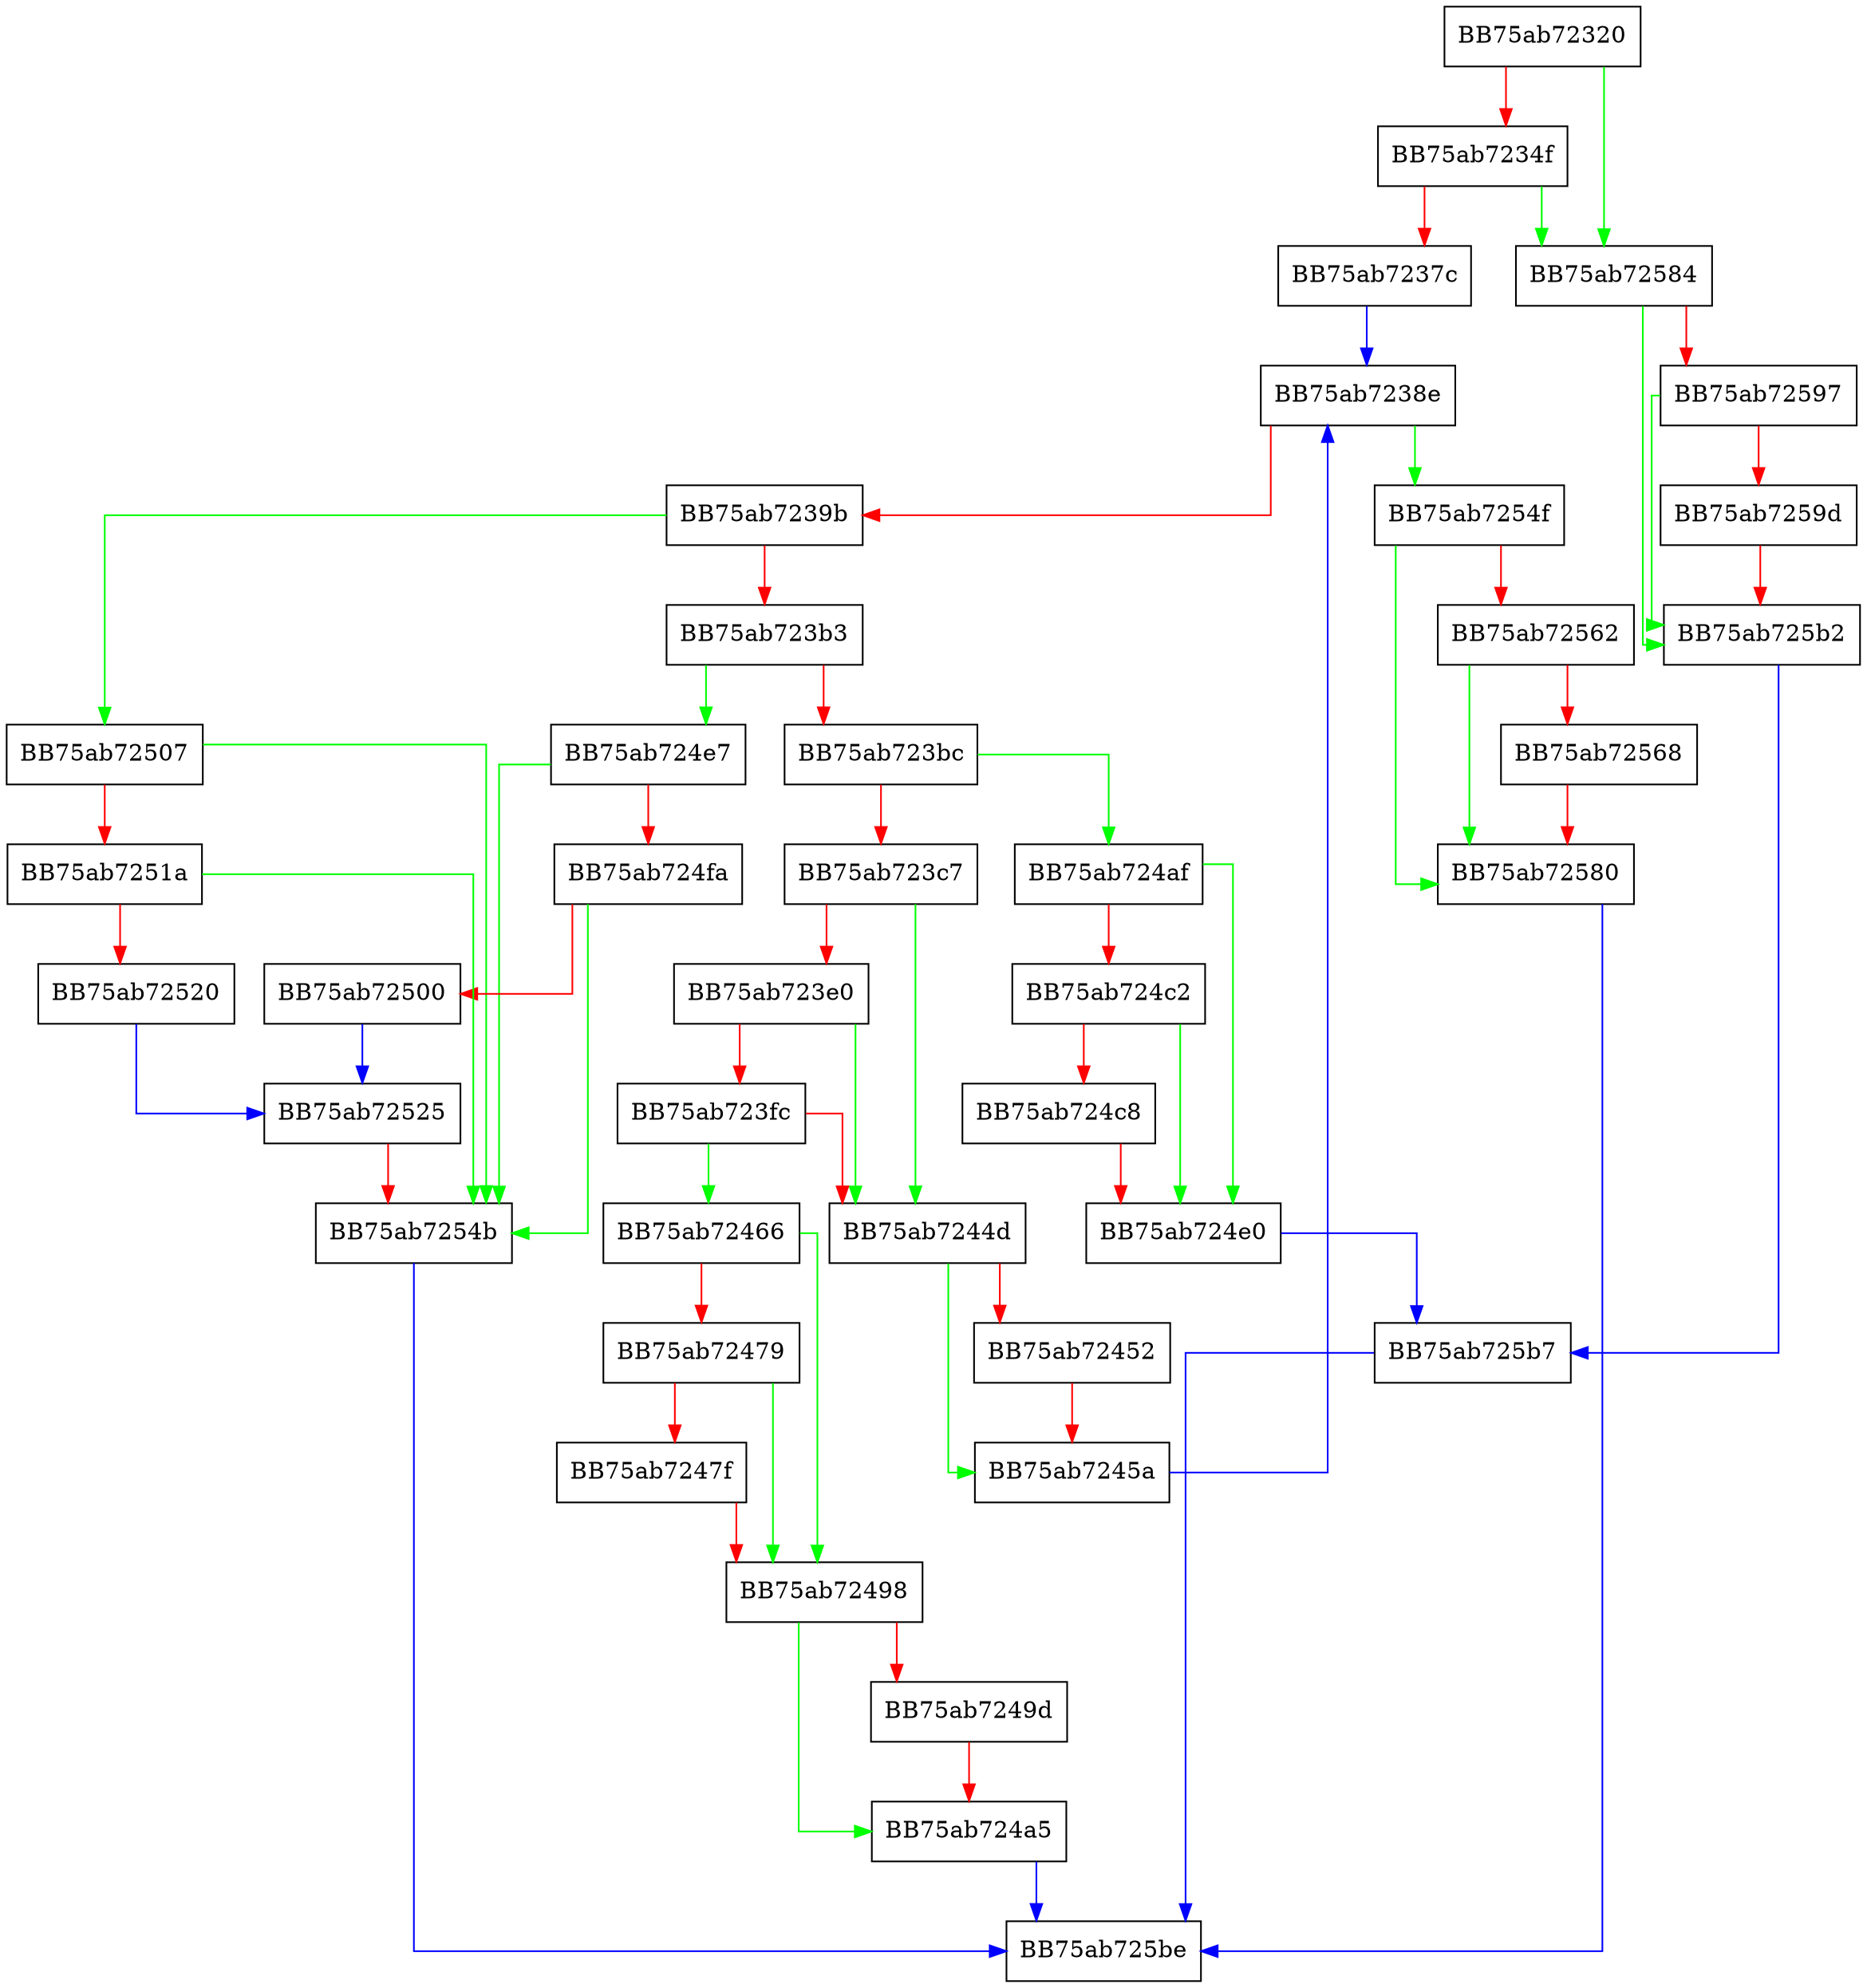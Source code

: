digraph scfnTerminateProcessByHandle {
  node [shape="box"];
  graph [splines=ortho];
  BB75ab72320 -> BB75ab72584 [color="green"];
  BB75ab72320 -> BB75ab7234f [color="red"];
  BB75ab7234f -> BB75ab72584 [color="green"];
  BB75ab7234f -> BB75ab7237c [color="red"];
  BB75ab7237c -> BB75ab7238e [color="blue"];
  BB75ab7238e -> BB75ab7254f [color="green"];
  BB75ab7238e -> BB75ab7239b [color="red"];
  BB75ab7239b -> BB75ab72507 [color="green"];
  BB75ab7239b -> BB75ab723b3 [color="red"];
  BB75ab723b3 -> BB75ab724e7 [color="green"];
  BB75ab723b3 -> BB75ab723bc [color="red"];
  BB75ab723bc -> BB75ab724af [color="green"];
  BB75ab723bc -> BB75ab723c7 [color="red"];
  BB75ab723c7 -> BB75ab7244d [color="green"];
  BB75ab723c7 -> BB75ab723e0 [color="red"];
  BB75ab723e0 -> BB75ab7244d [color="green"];
  BB75ab723e0 -> BB75ab723fc [color="red"];
  BB75ab723fc -> BB75ab72466 [color="green"];
  BB75ab723fc -> BB75ab7244d [color="red"];
  BB75ab7244d -> BB75ab7245a [color="green"];
  BB75ab7244d -> BB75ab72452 [color="red"];
  BB75ab72452 -> BB75ab7245a [color="red"];
  BB75ab7245a -> BB75ab7238e [color="blue"];
  BB75ab72466 -> BB75ab72498 [color="green"];
  BB75ab72466 -> BB75ab72479 [color="red"];
  BB75ab72479 -> BB75ab72498 [color="green"];
  BB75ab72479 -> BB75ab7247f [color="red"];
  BB75ab7247f -> BB75ab72498 [color="red"];
  BB75ab72498 -> BB75ab724a5 [color="green"];
  BB75ab72498 -> BB75ab7249d [color="red"];
  BB75ab7249d -> BB75ab724a5 [color="red"];
  BB75ab724a5 -> BB75ab725be [color="blue"];
  BB75ab724af -> BB75ab724e0 [color="green"];
  BB75ab724af -> BB75ab724c2 [color="red"];
  BB75ab724c2 -> BB75ab724e0 [color="green"];
  BB75ab724c2 -> BB75ab724c8 [color="red"];
  BB75ab724c8 -> BB75ab724e0 [color="red"];
  BB75ab724e0 -> BB75ab725b7 [color="blue"];
  BB75ab724e7 -> BB75ab7254b [color="green"];
  BB75ab724e7 -> BB75ab724fa [color="red"];
  BB75ab724fa -> BB75ab7254b [color="green"];
  BB75ab724fa -> BB75ab72500 [color="red"];
  BB75ab72500 -> BB75ab72525 [color="blue"];
  BB75ab72507 -> BB75ab7254b [color="green"];
  BB75ab72507 -> BB75ab7251a [color="red"];
  BB75ab7251a -> BB75ab7254b [color="green"];
  BB75ab7251a -> BB75ab72520 [color="red"];
  BB75ab72520 -> BB75ab72525 [color="blue"];
  BB75ab72525 -> BB75ab7254b [color="red"];
  BB75ab7254b -> BB75ab725be [color="blue"];
  BB75ab7254f -> BB75ab72580 [color="green"];
  BB75ab7254f -> BB75ab72562 [color="red"];
  BB75ab72562 -> BB75ab72580 [color="green"];
  BB75ab72562 -> BB75ab72568 [color="red"];
  BB75ab72568 -> BB75ab72580 [color="red"];
  BB75ab72580 -> BB75ab725be [color="blue"];
  BB75ab72584 -> BB75ab725b2 [color="green"];
  BB75ab72584 -> BB75ab72597 [color="red"];
  BB75ab72597 -> BB75ab725b2 [color="green"];
  BB75ab72597 -> BB75ab7259d [color="red"];
  BB75ab7259d -> BB75ab725b2 [color="red"];
  BB75ab725b2 -> BB75ab725b7 [color="blue"];
  BB75ab725b7 -> BB75ab725be [color="blue"];
}